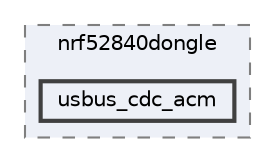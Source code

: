 digraph "/home/mj/Desktop/IoT-Chat-Digitalization/Dongle/gnrc_border_router/bin/nrf52840dongle/usbus_cdc_acm"
{
 // LATEX_PDF_SIZE
  bgcolor="transparent";
  edge [fontname=Helvetica,fontsize=10,labelfontname=Helvetica,labelfontsize=10];
  node [fontname=Helvetica,fontsize=10,shape=box,height=0.2,width=0.4];
  compound=true
  subgraph clusterdir_9941f7556d96a0e17fefe82cd217bc3a {
    graph [ bgcolor="#edf0f7", pencolor="grey50", label="nrf52840dongle", fontname=Helvetica,fontsize=10 style="filled,dashed", URL="dir_9941f7556d96a0e17fefe82cd217bc3a.html",tooltip=""]
  dir_00eec7bf45d1f463dad0b064f18da32e [label="usbus_cdc_acm", fillcolor="#edf0f7", color="grey25", style="filled,bold", URL="dir_00eec7bf45d1f463dad0b064f18da32e.html",tooltip=""];
  }
}
